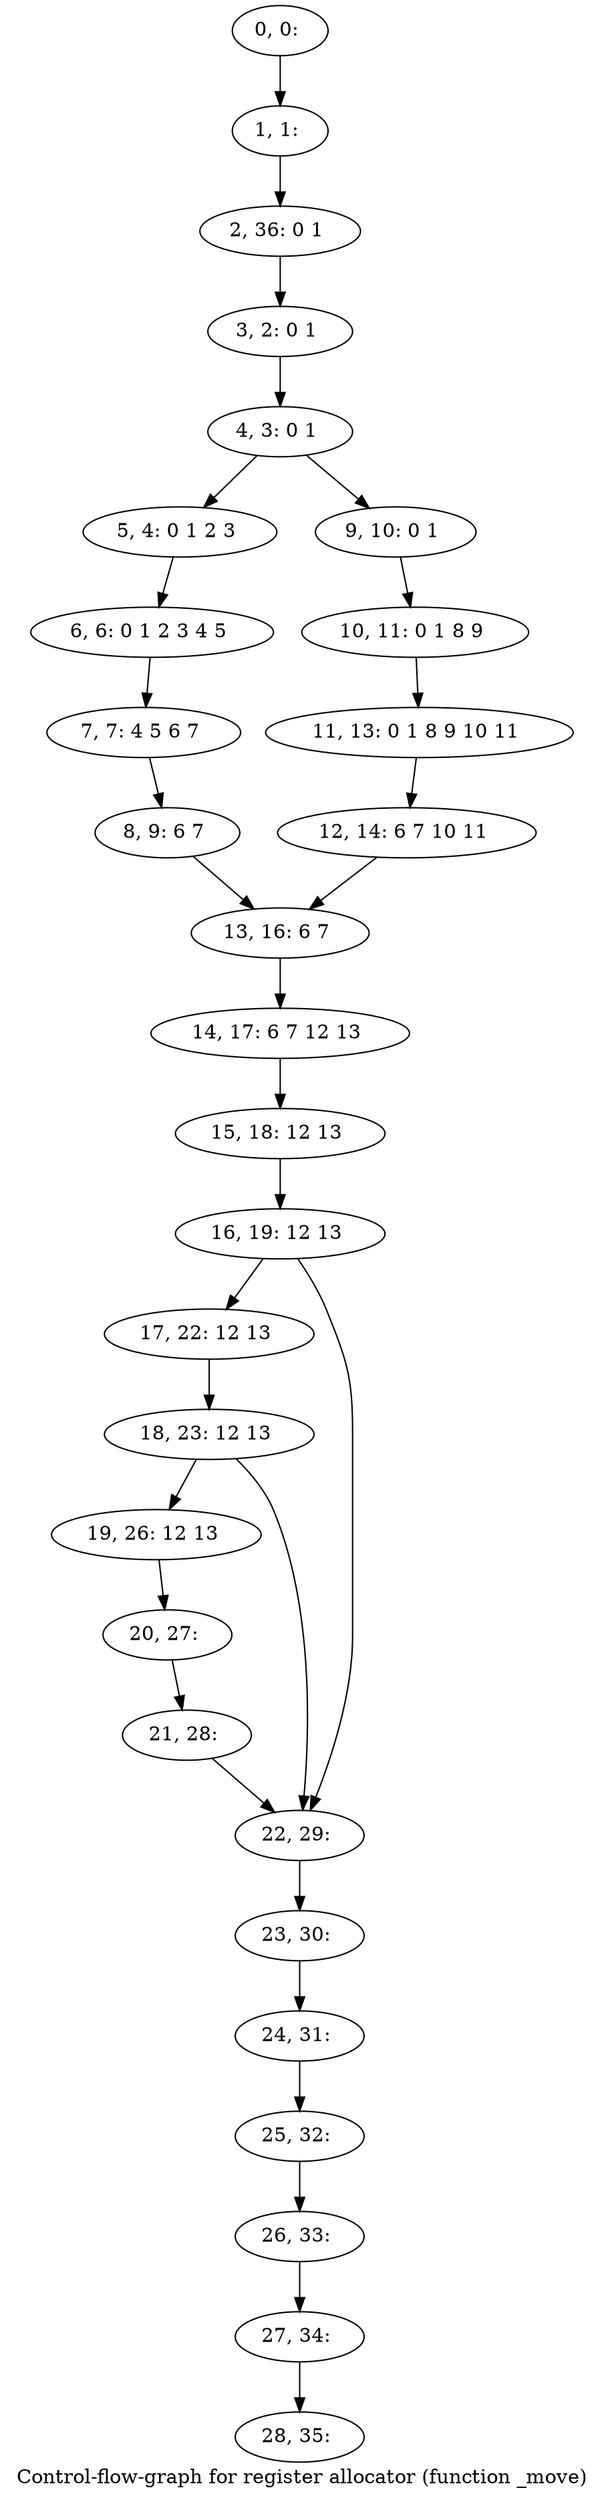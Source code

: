 digraph G {
graph [label="Control-flow-graph for register allocator (function _move)"]
0[label="0, 0: "];
1[label="1, 1: "];
2[label="2, 36: 0 1 "];
3[label="3, 2: 0 1 "];
4[label="4, 3: 0 1 "];
5[label="5, 4: 0 1 2 3 "];
6[label="6, 6: 0 1 2 3 4 5 "];
7[label="7, 7: 4 5 6 7 "];
8[label="8, 9: 6 7 "];
9[label="9, 10: 0 1 "];
10[label="10, 11: 0 1 8 9 "];
11[label="11, 13: 0 1 8 9 10 11 "];
12[label="12, 14: 6 7 10 11 "];
13[label="13, 16: 6 7 "];
14[label="14, 17: 6 7 12 13 "];
15[label="15, 18: 12 13 "];
16[label="16, 19: 12 13 "];
17[label="17, 22: 12 13 "];
18[label="18, 23: 12 13 "];
19[label="19, 26: 12 13 "];
20[label="20, 27: "];
21[label="21, 28: "];
22[label="22, 29: "];
23[label="23, 30: "];
24[label="24, 31: "];
25[label="25, 32: "];
26[label="26, 33: "];
27[label="27, 34: "];
28[label="28, 35: "];
0->1 ;
1->2 ;
2->3 ;
3->4 ;
4->5 ;
4->9 ;
5->6 ;
6->7 ;
7->8 ;
8->13 ;
9->10 ;
10->11 ;
11->12 ;
12->13 ;
13->14 ;
14->15 ;
15->16 ;
16->17 ;
16->22 ;
17->18 ;
18->19 ;
18->22 ;
19->20 ;
20->21 ;
21->22 ;
22->23 ;
23->24 ;
24->25 ;
25->26 ;
26->27 ;
27->28 ;
}
